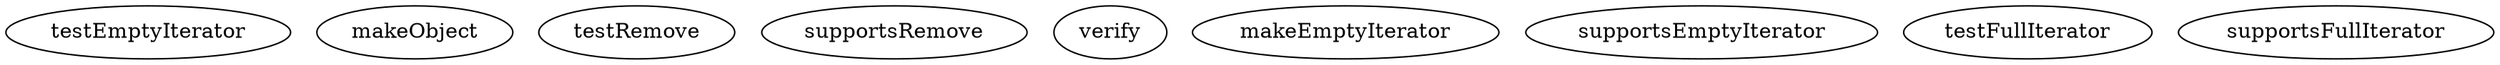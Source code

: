 digraph G {
testEmptyIterator;
makeObject;
testRemove;
supportsRemove;
verify;
makeEmptyIterator;
supportsEmptyIterator;
testFullIterator;
supportsFullIterator;
}